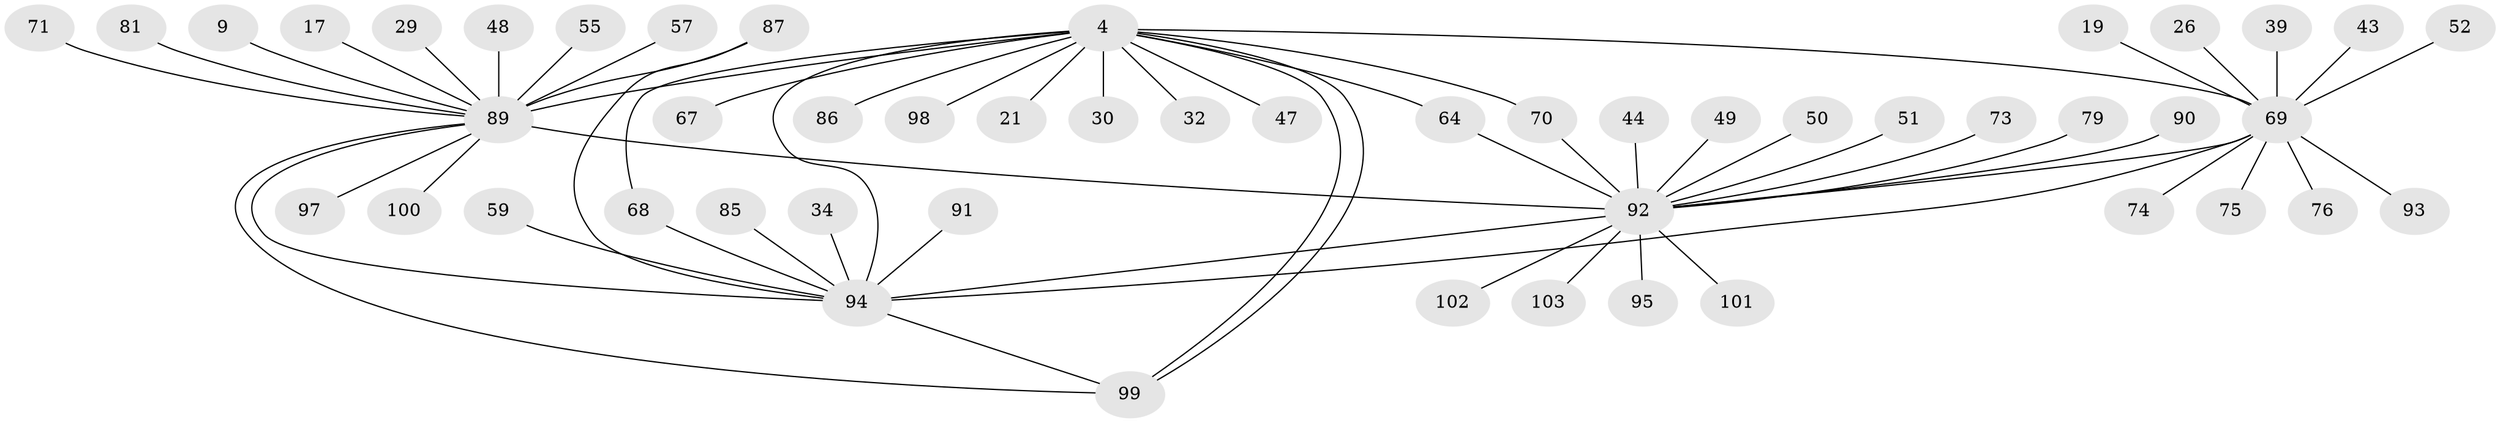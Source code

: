 // original degree distribution, {16: 0.009708737864077669, 18: 0.009708737864077669, 13: 0.009708737864077669, 8: 0.019417475728155338, 6: 0.009708737864077669, 3: 0.13592233009708737, 7: 0.009708737864077669, 2: 0.1941747572815534, 1: 0.5048543689320388, 9: 0.019417475728155338, 4: 0.038834951456310676, 5: 0.038834951456310676}
// Generated by graph-tools (version 1.1) at 2025/51/03/04/25 21:51:44]
// undirected, 51 vertices, 61 edges
graph export_dot {
graph [start="1"]
  node [color=gray90,style=filled];
  4 [super="+1"];
  9;
  17;
  19;
  21;
  26;
  29;
  30;
  32 [super="+13"];
  34;
  39 [super="+14"];
  43;
  44;
  47;
  48 [super="+42"];
  49;
  50;
  51;
  52;
  55;
  57 [super="+16"];
  59;
  64 [super="+41"];
  67;
  68 [super="+11"];
  69 [super="+6+7+3"];
  70 [super="+28"];
  71;
  73;
  74 [super="+72"];
  75;
  76;
  79;
  81 [super="+58"];
  85;
  86;
  87 [super="+80"];
  89 [super="+35+33+40"];
  90;
  91;
  92 [super="+62+36+84"];
  93;
  94 [super="+31+88+65"];
  95 [super="+78"];
  97 [super="+77"];
  98 [super="+96"];
  99 [super="+22"];
  100;
  101 [super="+54"];
  102;
  103;
  4 -- 21;
  4 -- 99 [weight=2];
  4 -- 99;
  4 -- 67;
  4 -- 47;
  4 -- 86;
  4 -- 30;
  4 -- 68;
  4 -- 69 [weight=3];
  4 -- 70;
  4 -- 89 [weight=4];
  4 -- 64;
  4 -- 32;
  4 -- 94;
  4 -- 98;
  9 -- 89;
  17 -- 89;
  19 -- 69;
  26 -- 69;
  29 -- 89;
  34 -- 94;
  39 -- 69;
  43 -- 69;
  44 -- 92;
  48 -- 89;
  49 -- 92;
  50 -- 92;
  51 -- 92;
  52 -- 69;
  55 -- 89;
  57 -- 89;
  59 -- 94;
  64 -- 92;
  68 -- 94;
  69 -- 93;
  69 -- 75;
  69 -- 76;
  69 -- 92 [weight=3];
  69 -- 74;
  69 -- 94 [weight=2];
  70 -- 92;
  71 -- 89;
  73 -- 92;
  79 -- 92;
  81 -- 89;
  85 -- 94;
  87 -- 89;
  87 -- 94 [weight=2];
  89 -- 100;
  89 -- 92 [weight=6];
  89 -- 99;
  89 -- 97;
  89 -- 94;
  90 -- 92;
  91 -- 94;
  92 -- 103;
  92 -- 102;
  92 -- 95 [weight=2];
  92 -- 101;
  92 -- 94;
  94 -- 99 [weight=2];
}
